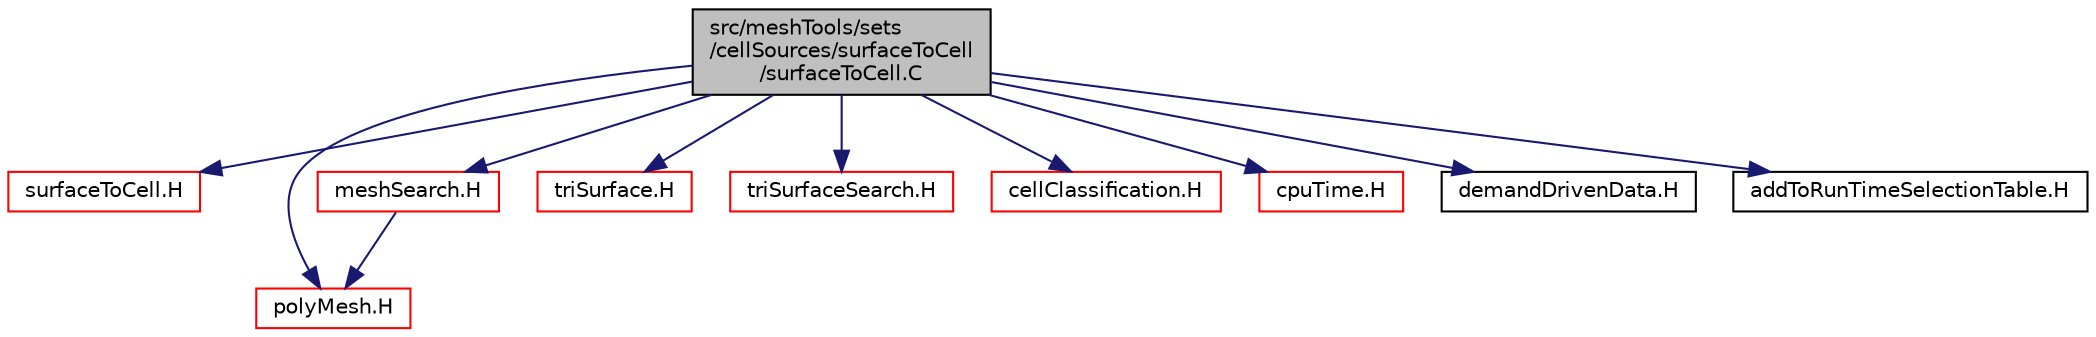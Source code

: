 digraph "src/meshTools/sets/cellSources/surfaceToCell/surfaceToCell.C"
{
  bgcolor="transparent";
  edge [fontname="Helvetica",fontsize="10",labelfontname="Helvetica",labelfontsize="10"];
  node [fontname="Helvetica",fontsize="10",shape=record];
  Node1 [label="src/meshTools/sets\l/cellSources/surfaceToCell\l/surfaceToCell.C",height=0.2,width=0.4,color="black", fillcolor="grey75", style="filled", fontcolor="black"];
  Node1 -> Node2 [color="midnightblue",fontsize="10",style="solid",fontname="Helvetica"];
  Node2 [label="surfaceToCell.H",height=0.2,width=0.4,color="red",URL="$a07523.html"];
  Node1 -> Node3 [color="midnightblue",fontsize="10",style="solid",fontname="Helvetica"];
  Node3 [label="polyMesh.H",height=0.2,width=0.4,color="red",URL="$a08764.html"];
  Node1 -> Node4 [color="midnightblue",fontsize="10",style="solid",fontname="Helvetica"];
  Node4 [label="meshSearch.H",height=0.2,width=0.4,color="red",URL="$a07415.html"];
  Node4 -> Node3 [color="midnightblue",fontsize="10",style="solid",fontname="Helvetica"];
  Node1 -> Node5 [color="midnightblue",fontsize="10",style="solid",fontname="Helvetica"];
  Node5 [label="triSurface.H",height=0.2,width=0.4,color="red",URL="$a10738.html"];
  Node1 -> Node6 [color="midnightblue",fontsize="10",style="solid",fontname="Helvetica"];
  Node6 [label="triSurfaceSearch.H",height=0.2,width=0.4,color="red",URL="$a07622.html"];
  Node1 -> Node7 [color="midnightblue",fontsize="10",style="solid",fontname="Helvetica"];
  Node7 [label="cellClassification.H",height=0.2,width=0.4,color="red",URL="$a07345.html"];
  Node1 -> Node8 [color="midnightblue",fontsize="10",style="solid",fontname="Helvetica"];
  Node8 [label="cpuTime.H",height=0.2,width=0.4,color="red",URL="$a09212.html"];
  Node1 -> Node9 [color="midnightblue",fontsize="10",style="solid",fontname="Helvetica"];
  Node9 [label="demandDrivenData.H",height=0.2,width=0.4,color="black",URL="$a08333.html",tooltip="Template functions to aid in the implementation of demand driven data. "];
  Node1 -> Node10 [color="midnightblue",fontsize="10",style="solid",fontname="Helvetica"];
  Node10 [label="addToRunTimeSelectionTable.H",height=0.2,width=0.4,color="black",URL="$a07966.html",tooltip="Macros for easy insertion into run-time selection tables. "];
}
